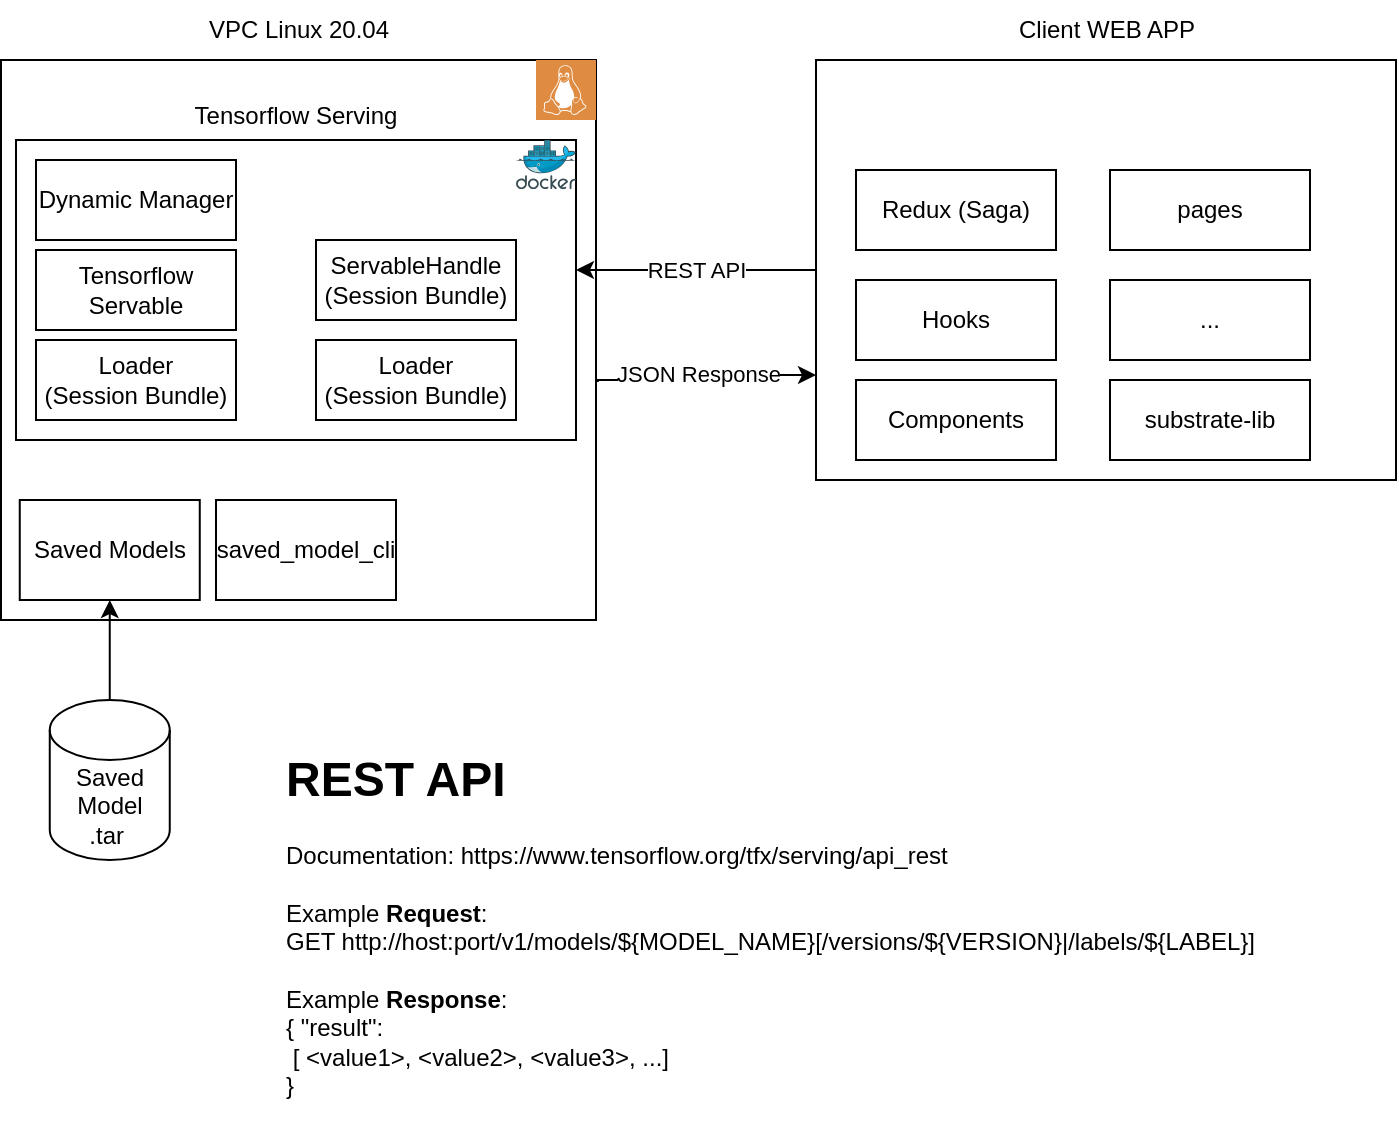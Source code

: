 <mxfile version="18.2.0" type="github">
  <diagram id="jJaBQTyBDUhV9YVnCVPJ" name="Page-1">
    <mxGraphModel dx="1423" dy="684" grid="1" gridSize="10" guides="1" tooltips="1" connect="1" arrows="1" fold="1" page="1" pageScale="1" pageWidth="850" pageHeight="1100" math="0" shadow="0">
      <root>
        <mxCell id="0" />
        <mxCell id="1" parent="0" />
        <mxCell id="Sa7abBf8-B4ZEbGXJUth-2" value="VPC Linux 20.04" style="text;html=1;strokeColor=none;fillColor=none;align=center;verticalAlign=middle;whiteSpace=wrap;rounded=0;" parent="1" vertex="1">
          <mxGeometry x="201.88" y="270" width="98.75" height="30" as="geometry" />
        </mxCell>
        <mxCell id="Sa7abBf8-B4ZEbGXJUth-14" style="edgeStyle=orthogonalEdgeStyle;rounded=0;orthogonalLoop=1;jettySize=auto;html=1;entryX=0;entryY=0.75;entryDx=0;entryDy=0;exitX=1.003;exitY=0.575;exitDx=0;exitDy=0;exitPerimeter=0;" parent="1" source="Sa7abBf8-B4ZEbGXJUth-3" target="Sa7abBf8-B4ZEbGXJUth-9" edge="1">
          <mxGeometry relative="1" as="geometry">
            <Array as="points">
              <mxPoint x="401" y="460" />
              <mxPoint x="455" y="460" />
              <mxPoint x="455" y="458" />
            </Array>
          </mxGeometry>
        </mxCell>
        <mxCell id="Sa7abBf8-B4ZEbGXJUth-15" value="JSON Response" style="edgeLabel;html=1;align=center;verticalAlign=middle;resizable=0;points=[];" parent="Sa7abBf8-B4ZEbGXJUth-14" vertex="1" connectable="0">
          <mxGeometry x="-0.098" y="3" relative="1" as="geometry">
            <mxPoint as="offset" />
          </mxGeometry>
        </mxCell>
        <mxCell id="Sa7abBf8-B4ZEbGXJUth-3" value="" style="rounded=0;whiteSpace=wrap;html=1;" parent="1" vertex="1">
          <mxGeometry x="102.5" y="300" width="297.5" height="280" as="geometry" />
        </mxCell>
        <mxCell id="Sa7abBf8-B4ZEbGXJUth-5" value="" style="sketch=0;pointerEvents=1;shadow=0;dashed=0;html=1;strokeColor=none;fillColor=#DF8C42;labelPosition=center;verticalLabelPosition=bottom;verticalAlign=top;align=center;outlineConnect=0;shape=mxgraph.veeam2.linux;" parent="1" vertex="1">
          <mxGeometry x="370" y="300" width="30" height="30" as="geometry" />
        </mxCell>
        <mxCell id="Sa7abBf8-B4ZEbGXJUth-6" value="" style="rounded=0;whiteSpace=wrap;html=1;" parent="1" vertex="1">
          <mxGeometry x="110" y="340" width="280" height="150" as="geometry" />
        </mxCell>
        <mxCell id="Sa7abBf8-B4ZEbGXJUth-7" value="" style="sketch=0;aspect=fixed;html=1;points=[];align=center;image;fontSize=12;image=img/lib/mscae/Docker.svg;" parent="1" vertex="1">
          <mxGeometry x="360" y="340" width="30" height="24.6" as="geometry" />
        </mxCell>
        <mxCell id="Sa7abBf8-B4ZEbGXJUth-8" value="Tensorflow Servable" style="rounded=0;whiteSpace=wrap;html=1;" parent="1" vertex="1">
          <mxGeometry x="120" y="395" width="100" height="40" as="geometry" />
        </mxCell>
        <mxCell id="Sa7abBf8-B4ZEbGXJUth-11" value="REST API" style="edgeStyle=orthogonalEdgeStyle;rounded=0;orthogonalLoop=1;jettySize=auto;html=1;" parent="1" source="Sa7abBf8-B4ZEbGXJUth-9" edge="1">
          <mxGeometry relative="1" as="geometry">
            <mxPoint x="390" y="405" as="targetPoint" />
          </mxGeometry>
        </mxCell>
        <mxCell id="Sa7abBf8-B4ZEbGXJUth-9" value="" style="rounded=0;whiteSpace=wrap;html=1;" parent="1" vertex="1">
          <mxGeometry x="510" y="300" width="290" height="210" as="geometry" />
        </mxCell>
        <mxCell id="Sa7abBf8-B4ZEbGXJUth-10" value="Client WEB APP" style="text;html=1;strokeColor=none;fillColor=none;align=center;verticalAlign=middle;whiteSpace=wrap;rounded=0;" parent="1" vertex="1">
          <mxGeometry x="605.62" y="270" width="98.75" height="30" as="geometry" />
        </mxCell>
        <mxCell id="Sa7abBf8-B4ZEbGXJUth-16" value="&lt;h1&gt;REST API&amp;nbsp;&lt;/h1&gt;Documentation: https://www.tensorflow.org/tfx/serving/api_rest&lt;div&gt;&lt;br&gt;&lt;/div&gt;&lt;div&gt;Example &lt;b&gt;Request&lt;/b&gt;:&lt;/div&gt;&lt;div&gt;GET http://host:port/v1/models/${MODEL_NAME}[/versions/${VERSION}|/labels/${LABEL}]&lt;br&gt;&lt;/div&gt;&lt;div&gt;&lt;br&gt;&lt;/div&gt;&lt;div&gt;Example &lt;b&gt;Response&lt;/b&gt;:&lt;/div&gt;&lt;div&gt;{ &quot;result&quot;:&amp;nbsp;&lt;/div&gt;&lt;div&gt;&lt;span style=&quot;white-space: pre;&quot;&gt; &lt;/span&gt;[ &amp;lt;value1&amp;gt;, &amp;lt;value2&amp;gt;, &amp;lt;value3&amp;gt;, ...]&amp;nbsp;&lt;/div&gt;&lt;div&gt;}&lt;br&gt;&lt;/div&gt;&lt;p&gt;&lt;br&gt;&lt;/p&gt;&lt;p&gt;&lt;br&gt;&lt;/p&gt;&lt;p&gt;&lt;br&gt;&lt;/p&gt;" style="text;html=1;strokeColor=none;fillColor=none;spacing=5;spacingTop=-20;whiteSpace=wrap;overflow=hidden;rounded=0;" parent="1" vertex="1">
          <mxGeometry x="240" y="640" width="510" height="190" as="geometry" />
        </mxCell>
        <mxCell id="Sa7abBf8-B4ZEbGXJUth-17" value="" style="shape=image;html=1;verticalAlign=top;verticalLabelPosition=bottom;labelBackgroundColor=#ffffff;imageAspect=0;aspect=fixed;image=https://cdn1.iconfinder.com/data/icons/unicons-line-vol-5/24/react-128.png" parent="1" vertex="1">
          <mxGeometry x="757" y="300" width="43" height="43" as="geometry" />
        </mxCell>
        <mxCell id="Sa7abBf8-B4ZEbGXJUth-18" value="Loader &lt;br&gt;(Session Bundle)" style="rounded=0;whiteSpace=wrap;html=1;" parent="1" vertex="1">
          <mxGeometry x="120" y="440" width="100" height="40" as="geometry" />
        </mxCell>
        <mxCell id="Sa7abBf8-B4ZEbGXJUth-19" value="Loader &lt;br&gt;(Session Bundle)" style="rounded=0;whiteSpace=wrap;html=1;" parent="1" vertex="1">
          <mxGeometry x="260" y="440" width="100" height="40" as="geometry" />
        </mxCell>
        <mxCell id="Sa7abBf8-B4ZEbGXJUth-20" value="Dynamic Manager" style="rounded=0;whiteSpace=wrap;html=1;" parent="1" vertex="1">
          <mxGeometry x="120" y="350" width="100" height="40" as="geometry" />
        </mxCell>
        <mxCell id="Sa7abBf8-B4ZEbGXJUth-21" value="ServableHandle&lt;br&gt;(Session Bundle)" style="rounded=0;whiteSpace=wrap;html=1;" parent="1" vertex="1">
          <mxGeometry x="260" y="390" width="100" height="40" as="geometry" />
        </mxCell>
        <mxCell id="Sa7abBf8-B4ZEbGXJUth-22" value="Tensorflow Serving" style="text;html=1;strokeColor=none;fillColor=none;align=center;verticalAlign=middle;whiteSpace=wrap;rounded=0;" parent="1" vertex="1">
          <mxGeometry x="195.94" y="313" width="108.13" height="30" as="geometry" />
        </mxCell>
        <mxCell id="Sa7abBf8-B4ZEbGXJUth-24" value="Components" style="rounded=0;whiteSpace=wrap;html=1;" parent="1" vertex="1">
          <mxGeometry x="530" y="460" width="100" height="40" as="geometry" />
        </mxCell>
        <mxCell id="Sa7abBf8-B4ZEbGXJUth-25" value="substrate-lib" style="rounded=0;whiteSpace=wrap;html=1;" parent="1" vertex="1">
          <mxGeometry x="657" y="460" width="100" height="40" as="geometry" />
        </mxCell>
        <mxCell id="Sa7abBf8-B4ZEbGXJUth-26" value="Hooks" style="rounded=0;whiteSpace=wrap;html=1;" parent="1" vertex="1">
          <mxGeometry x="530" y="410" width="100" height="40" as="geometry" />
        </mxCell>
        <mxCell id="Sa7abBf8-B4ZEbGXJUth-27" value="Redux (Saga)" style="rounded=0;whiteSpace=wrap;html=1;" parent="1" vertex="1">
          <mxGeometry x="530" y="355" width="100" height="40" as="geometry" />
        </mxCell>
        <mxCell id="Sa7abBf8-B4ZEbGXJUth-28" value="pages" style="rounded=0;whiteSpace=wrap;html=1;" parent="1" vertex="1">
          <mxGeometry x="657" y="355" width="100" height="40" as="geometry" />
        </mxCell>
        <mxCell id="Sa7abBf8-B4ZEbGXJUth-29" value="..." style="rounded=0;whiteSpace=wrap;html=1;" parent="1" vertex="1">
          <mxGeometry x="657" y="410" width="100" height="40" as="geometry" />
        </mxCell>
        <mxCell id="jX-qM-ruEMWtt13yXe6C-1" value="Saved Models" style="rounded=0;whiteSpace=wrap;html=1;" parent="1" vertex="1">
          <mxGeometry x="111.88" y="520" width="90" height="50" as="geometry" />
        </mxCell>
        <mxCell id="8B0uCuFz0-IsiGkV0sNn-2" style="edgeStyle=orthogonalEdgeStyle;rounded=0;orthogonalLoop=1;jettySize=auto;html=1;entryX=0.5;entryY=1;entryDx=0;entryDy=0;" parent="1" source="jX-qM-ruEMWtt13yXe6C-2" target="jX-qM-ruEMWtt13yXe6C-1" edge="1">
          <mxGeometry relative="1" as="geometry" />
        </mxCell>
        <mxCell id="jX-qM-ruEMWtt13yXe6C-2" value="Saved Model&lt;br&gt;.tar&amp;nbsp;" style="shape=cylinder3;whiteSpace=wrap;html=1;boundedLbl=1;backgroundOutline=1;size=15;" parent="1" vertex="1">
          <mxGeometry x="126.88" y="620" width="60" height="80" as="geometry" />
        </mxCell>
        <mxCell id="8B0uCuFz0-IsiGkV0sNn-1" value="saved_model_cli" style="rounded=0;whiteSpace=wrap;html=1;" parent="1" vertex="1">
          <mxGeometry x="210" y="520" width="90" height="50" as="geometry" />
        </mxCell>
      </root>
    </mxGraphModel>
  </diagram>
</mxfile>
